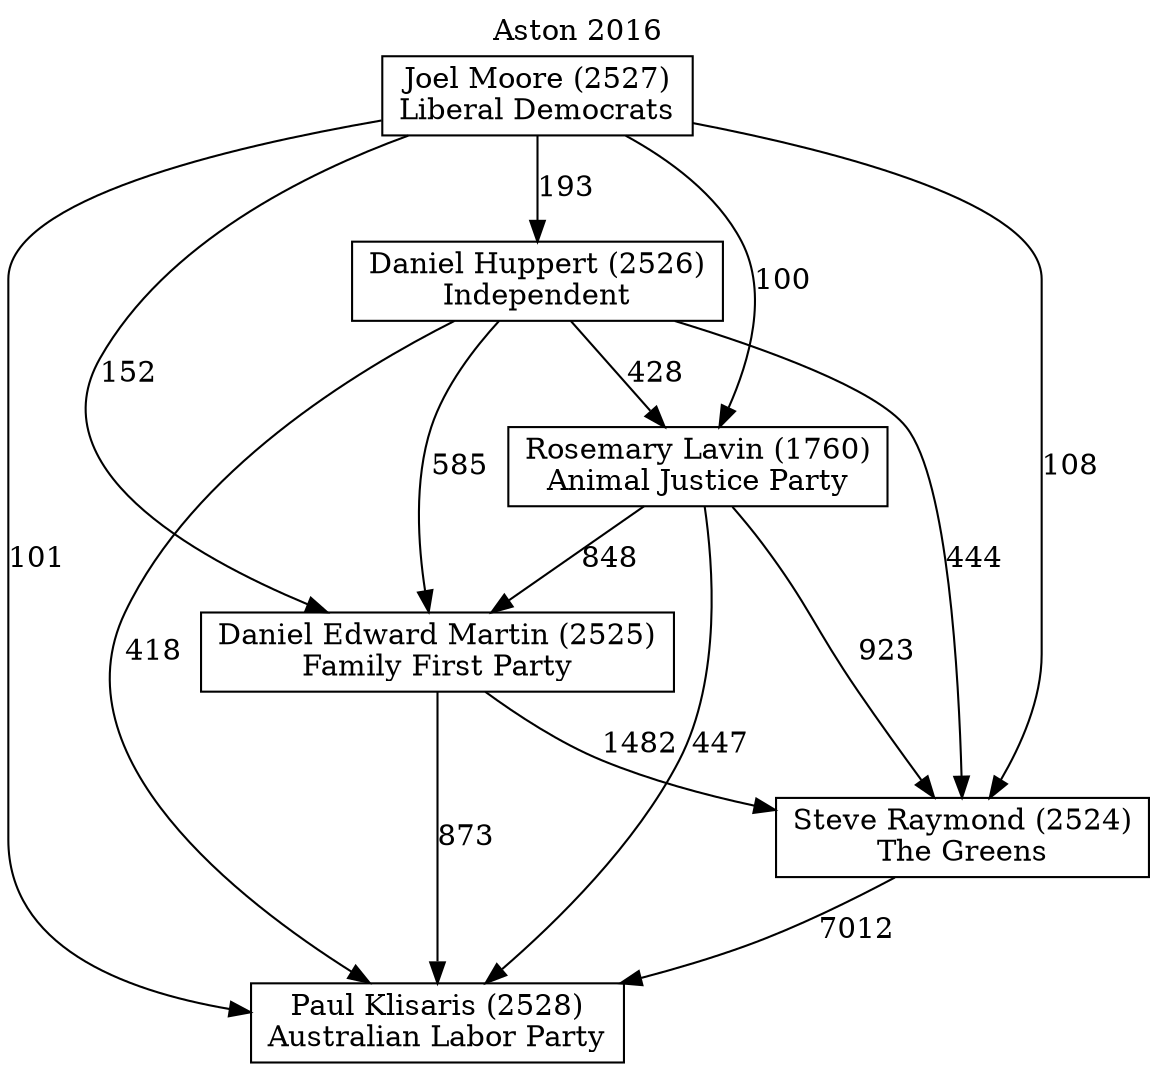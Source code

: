 // House preference flow
digraph "Paul Klisaris (2528)_Aston_2016" {
	graph [label="Aston 2016" labelloc=t mclimit=10]
	node [shape=box]
	"Joel Moore (2527)" [label="Joel Moore (2527)
Liberal Democrats"]
	"Paul Klisaris (2528)" [label="Paul Klisaris (2528)
Australian Labor Party"]
	"Daniel Edward Martin (2525)" [label="Daniel Edward Martin (2525)
Family First Party"]
	"Rosemary Lavin (1760)" [label="Rosemary Lavin (1760)
Animal Justice Party"]
	"Steve Raymond (2524)" [label="Steve Raymond (2524)
The Greens"]
	"Daniel Huppert (2526)" [label="Daniel Huppert (2526)
Independent"]
	"Daniel Huppert (2526)" -> "Paul Klisaris (2528)" [label=418]
	"Daniel Huppert (2526)" -> "Daniel Edward Martin (2525)" [label=585]
	"Joel Moore (2527)" -> "Paul Klisaris (2528)" [label=101]
	"Rosemary Lavin (1760)" -> "Paul Klisaris (2528)" [label=447]
	"Steve Raymond (2524)" -> "Paul Klisaris (2528)" [label=7012]
	"Rosemary Lavin (1760)" -> "Daniel Edward Martin (2525)" [label=848]
	"Joel Moore (2527)" -> "Daniel Edward Martin (2525)" [label=152]
	"Daniel Huppert (2526)" -> "Rosemary Lavin (1760)" [label=428]
	"Joel Moore (2527)" -> "Daniel Huppert (2526)" [label=193]
	"Joel Moore (2527)" -> "Rosemary Lavin (1760)" [label=100]
	"Daniel Huppert (2526)" -> "Steve Raymond (2524)" [label=444]
	"Rosemary Lavin (1760)" -> "Steve Raymond (2524)" [label=923]
	"Daniel Edward Martin (2525)" -> "Paul Klisaris (2528)" [label=873]
	"Daniel Edward Martin (2525)" -> "Steve Raymond (2524)" [label=1482]
	"Joel Moore (2527)" -> "Steve Raymond (2524)" [label=108]
}
